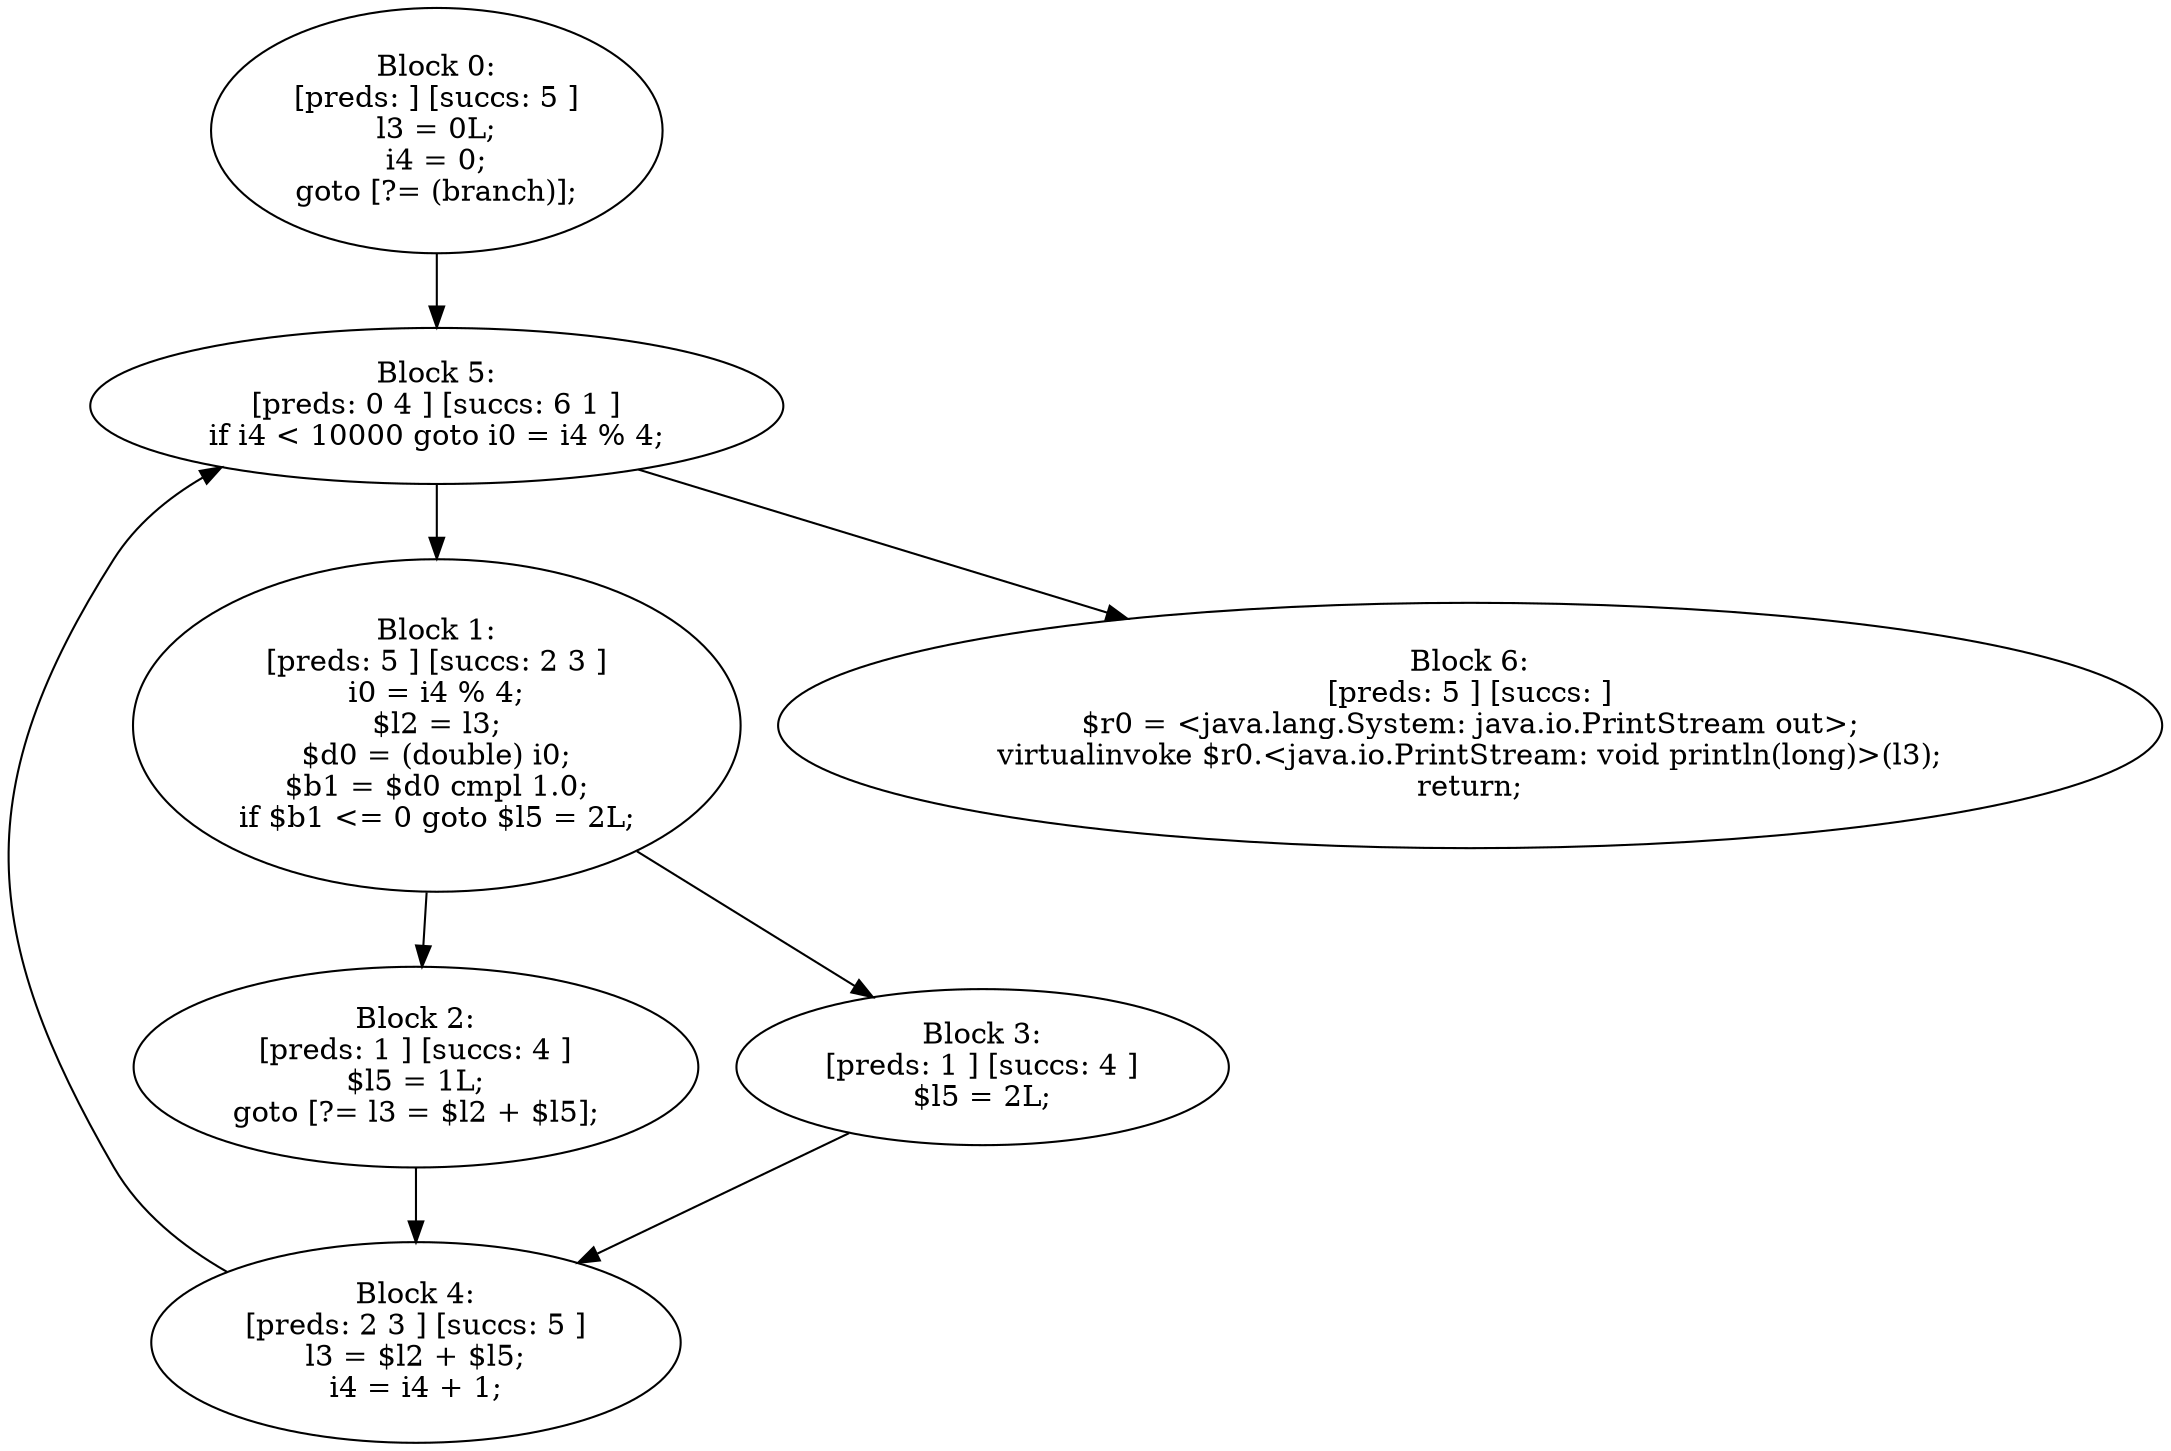 digraph "unitGraph" {
    "Block 0:
[preds: ] [succs: 5 ]
l3 = 0L;
i4 = 0;
goto [?= (branch)];
"
    "Block 1:
[preds: 5 ] [succs: 2 3 ]
i0 = i4 % 4;
$l2 = l3;
$d0 = (double) i0;
$b1 = $d0 cmpl 1.0;
if $b1 <= 0 goto $l5 = 2L;
"
    "Block 2:
[preds: 1 ] [succs: 4 ]
$l5 = 1L;
goto [?= l3 = $l2 + $l5];
"
    "Block 3:
[preds: 1 ] [succs: 4 ]
$l5 = 2L;
"
    "Block 4:
[preds: 2 3 ] [succs: 5 ]
l3 = $l2 + $l5;
i4 = i4 + 1;
"
    "Block 5:
[preds: 0 4 ] [succs: 6 1 ]
if i4 < 10000 goto i0 = i4 % 4;
"
    "Block 6:
[preds: 5 ] [succs: ]
$r0 = <java.lang.System: java.io.PrintStream out>;
virtualinvoke $r0.<java.io.PrintStream: void println(long)>(l3);
return;
"
    "Block 0:
[preds: ] [succs: 5 ]
l3 = 0L;
i4 = 0;
goto [?= (branch)];
"->"Block 5:
[preds: 0 4 ] [succs: 6 1 ]
if i4 < 10000 goto i0 = i4 % 4;
";
    "Block 1:
[preds: 5 ] [succs: 2 3 ]
i0 = i4 % 4;
$l2 = l3;
$d0 = (double) i0;
$b1 = $d0 cmpl 1.0;
if $b1 <= 0 goto $l5 = 2L;
"->"Block 2:
[preds: 1 ] [succs: 4 ]
$l5 = 1L;
goto [?= l3 = $l2 + $l5];
";
    "Block 1:
[preds: 5 ] [succs: 2 3 ]
i0 = i4 % 4;
$l2 = l3;
$d0 = (double) i0;
$b1 = $d0 cmpl 1.0;
if $b1 <= 0 goto $l5 = 2L;
"->"Block 3:
[preds: 1 ] [succs: 4 ]
$l5 = 2L;
";
    "Block 2:
[preds: 1 ] [succs: 4 ]
$l5 = 1L;
goto [?= l3 = $l2 + $l5];
"->"Block 4:
[preds: 2 3 ] [succs: 5 ]
l3 = $l2 + $l5;
i4 = i4 + 1;
";
    "Block 3:
[preds: 1 ] [succs: 4 ]
$l5 = 2L;
"->"Block 4:
[preds: 2 3 ] [succs: 5 ]
l3 = $l2 + $l5;
i4 = i4 + 1;
";
    "Block 4:
[preds: 2 3 ] [succs: 5 ]
l3 = $l2 + $l5;
i4 = i4 + 1;
"->"Block 5:
[preds: 0 4 ] [succs: 6 1 ]
if i4 < 10000 goto i0 = i4 % 4;
";
    "Block 5:
[preds: 0 4 ] [succs: 6 1 ]
if i4 < 10000 goto i0 = i4 % 4;
"->"Block 6:
[preds: 5 ] [succs: ]
$r0 = <java.lang.System: java.io.PrintStream out>;
virtualinvoke $r0.<java.io.PrintStream: void println(long)>(l3);
return;
";
    "Block 5:
[preds: 0 4 ] [succs: 6 1 ]
if i4 < 10000 goto i0 = i4 % 4;
"->"Block 1:
[preds: 5 ] [succs: 2 3 ]
i0 = i4 % 4;
$l2 = l3;
$d0 = (double) i0;
$b1 = $d0 cmpl 1.0;
if $b1 <= 0 goto $l5 = 2L;
";
}
